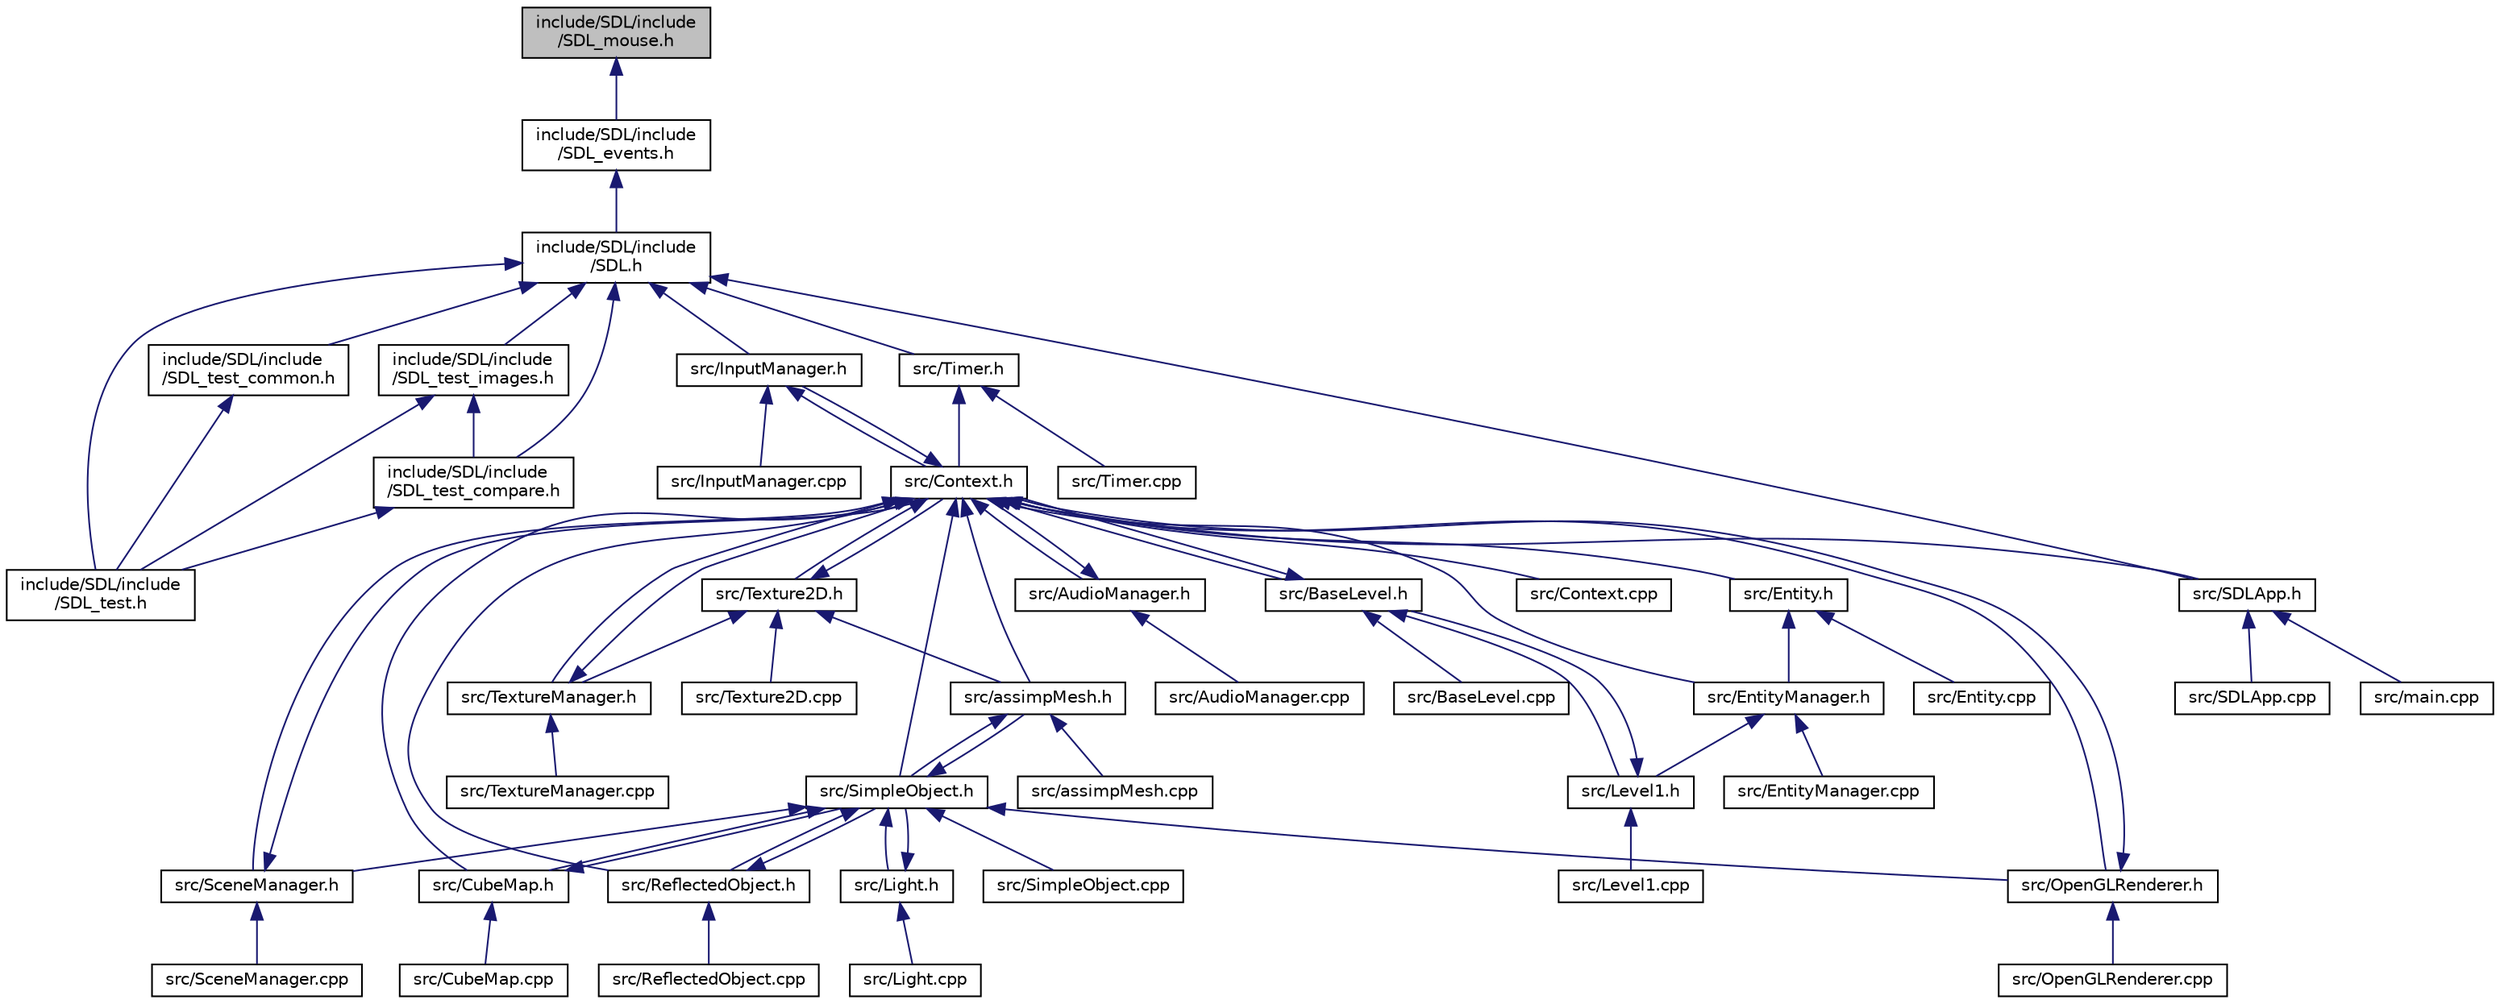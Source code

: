 digraph "include/SDL/include/SDL_mouse.h"
{
  edge [fontname="Helvetica",fontsize="10",labelfontname="Helvetica",labelfontsize="10"];
  node [fontname="Helvetica",fontsize="10",shape=record];
  Node1 [label="include/SDL/include\l/SDL_mouse.h",height=0.2,width=0.4,color="black", fillcolor="grey75", style="filled" fontcolor="black"];
  Node1 -> Node2 [dir="back",color="midnightblue",fontsize="10",style="solid"];
  Node2 [label="include/SDL/include\l/SDL_events.h",height=0.2,width=0.4,color="black", fillcolor="white", style="filled",URL="$_s_d_l__events_8h.html"];
  Node2 -> Node3 [dir="back",color="midnightblue",fontsize="10",style="solid"];
  Node3 [label="include/SDL/include\l/SDL.h",height=0.2,width=0.4,color="black", fillcolor="white", style="filled",URL="$_s_d_l_8h.html"];
  Node3 -> Node4 [dir="back",color="midnightblue",fontsize="10",style="solid"];
  Node4 [label="include/SDL/include\l/SDL_test.h",height=0.2,width=0.4,color="black", fillcolor="white", style="filled",URL="$_s_d_l__test_8h.html"];
  Node3 -> Node5 [dir="back",color="midnightblue",fontsize="10",style="solid"];
  Node5 [label="include/SDL/include\l/SDL_test_common.h",height=0.2,width=0.4,color="black", fillcolor="white", style="filled",URL="$_s_d_l__test__common_8h.html"];
  Node5 -> Node4 [dir="back",color="midnightblue",fontsize="10",style="solid"];
  Node3 -> Node6 [dir="back",color="midnightblue",fontsize="10",style="solid"];
  Node6 [label="include/SDL/include\l/SDL_test_images.h",height=0.2,width=0.4,color="black", fillcolor="white", style="filled",URL="$_s_d_l__test__images_8h.html"];
  Node6 -> Node4 [dir="back",color="midnightblue",fontsize="10",style="solid"];
  Node6 -> Node7 [dir="back",color="midnightblue",fontsize="10",style="solid"];
  Node7 [label="include/SDL/include\l/SDL_test_compare.h",height=0.2,width=0.4,color="black", fillcolor="white", style="filled",URL="$_s_d_l__test__compare_8h.html"];
  Node7 -> Node4 [dir="back",color="midnightblue",fontsize="10",style="solid"];
  Node3 -> Node7 [dir="back",color="midnightblue",fontsize="10",style="solid"];
  Node3 -> Node8 [dir="back",color="midnightblue",fontsize="10",style="solid"];
  Node8 [label="src/InputManager.h",height=0.2,width=0.4,color="black", fillcolor="white", style="filled",URL="$_input_manager_8h.html"];
  Node8 -> Node9 [dir="back",color="midnightblue",fontsize="10",style="solid"];
  Node9 [label="src/Context.h",height=0.2,width=0.4,color="black", fillcolor="white", style="filled",URL="$_context_8h.html"];
  Node9 -> Node10 [dir="back",color="midnightblue",fontsize="10",style="solid"];
  Node10 [label="src/assimpMesh.h",height=0.2,width=0.4,color="black", fillcolor="white", style="filled",URL="$assimp_mesh_8h.html"];
  Node10 -> Node11 [dir="back",color="midnightblue",fontsize="10",style="solid"];
  Node11 [label="src/assimpMesh.cpp",height=0.2,width=0.4,color="black", fillcolor="white", style="filled",URL="$assimp_mesh_8cpp.html"];
  Node10 -> Node12 [dir="back",color="midnightblue",fontsize="10",style="solid"];
  Node12 [label="src/SimpleObject.h",height=0.2,width=0.4,color="black", fillcolor="white", style="filled",URL="$_simple_object_8h.html"];
  Node12 -> Node13 [dir="back",color="midnightblue",fontsize="10",style="solid"];
  Node13 [label="src/OpenGLRenderer.h",height=0.2,width=0.4,color="black", fillcolor="white", style="filled",URL="$_open_g_l_renderer_8h.html"];
  Node13 -> Node9 [dir="back",color="midnightblue",fontsize="10",style="solid"];
  Node13 -> Node14 [dir="back",color="midnightblue",fontsize="10",style="solid"];
  Node14 [label="src/OpenGLRenderer.cpp",height=0.2,width=0.4,color="black", fillcolor="white", style="filled",URL="$_open_g_l_renderer_8cpp.html"];
  Node12 -> Node15 [dir="back",color="midnightblue",fontsize="10",style="solid"];
  Node15 [label="src/Light.h",height=0.2,width=0.4,color="black", fillcolor="white", style="filled",URL="$src_2light_8h.html"];
  Node15 -> Node12 [dir="back",color="midnightblue",fontsize="10",style="solid"];
  Node15 -> Node16 [dir="back",color="midnightblue",fontsize="10",style="solid"];
  Node16 [label="src/Light.cpp",height=0.2,width=0.4,color="black", fillcolor="white", style="filled",URL="$_light_8cpp.html"];
  Node12 -> Node17 [dir="back",color="midnightblue",fontsize="10",style="solid"];
  Node17 [label="src/CubeMap.h",height=0.2,width=0.4,color="black", fillcolor="white", style="filled",URL="$_cube_map_8h.html"];
  Node17 -> Node12 [dir="back",color="midnightblue",fontsize="10",style="solid"];
  Node17 -> Node18 [dir="back",color="midnightblue",fontsize="10",style="solid"];
  Node18 [label="src/CubeMap.cpp",height=0.2,width=0.4,color="black", fillcolor="white", style="filled",URL="$_cube_map_8cpp.html"];
  Node12 -> Node19 [dir="back",color="midnightblue",fontsize="10",style="solid"];
  Node19 [label="src/ReflectedObject.h",height=0.2,width=0.4,color="black", fillcolor="white", style="filled",URL="$_reflected_object_8h.html"];
  Node19 -> Node12 [dir="back",color="midnightblue",fontsize="10",style="solid"];
  Node19 -> Node20 [dir="back",color="midnightblue",fontsize="10",style="solid"];
  Node20 [label="src/ReflectedObject.cpp",height=0.2,width=0.4,color="black", fillcolor="white", style="filled",URL="$_reflected_object_8cpp.html"];
  Node12 -> Node21 [dir="back",color="midnightblue",fontsize="10",style="solid"];
  Node21 [label="src/SceneManager.h",height=0.2,width=0.4,color="black", fillcolor="white", style="filled",URL="$_scene_manager_8h.html"];
  Node21 -> Node9 [dir="back",color="midnightblue",fontsize="10",style="solid"];
  Node21 -> Node22 [dir="back",color="midnightblue",fontsize="10",style="solid"];
  Node22 [label="src/SceneManager.cpp",height=0.2,width=0.4,color="black", fillcolor="white", style="filled",URL="$_scene_manager_8cpp.html"];
  Node12 -> Node10 [dir="back",color="midnightblue",fontsize="10",style="solid"];
  Node12 -> Node23 [dir="back",color="midnightblue",fontsize="10",style="solid"];
  Node23 [label="src/SimpleObject.cpp",height=0.2,width=0.4,color="black", fillcolor="white", style="filled",URL="$_simple_object_8cpp.html"];
  Node9 -> Node24 [dir="back",color="midnightblue",fontsize="10",style="solid"];
  Node24 [label="src/AudioManager.h",height=0.2,width=0.4,color="black", fillcolor="white", style="filled",URL="$_audio_manager_8h.html"];
  Node24 -> Node9 [dir="back",color="midnightblue",fontsize="10",style="solid"];
  Node24 -> Node25 [dir="back",color="midnightblue",fontsize="10",style="solid"];
  Node25 [label="src/AudioManager.cpp",height=0.2,width=0.4,color="black", fillcolor="white", style="filled",URL="$_audio_manager_8cpp.html"];
  Node9 -> Node8 [dir="back",color="midnightblue",fontsize="10",style="solid"];
  Node9 -> Node13 [dir="back",color="midnightblue",fontsize="10",style="solid"];
  Node9 -> Node12 [dir="back",color="midnightblue",fontsize="10",style="solid"];
  Node9 -> Node17 [dir="back",color="midnightblue",fontsize="10",style="solid"];
  Node9 -> Node19 [dir="back",color="midnightblue",fontsize="10",style="solid"];
  Node9 -> Node21 [dir="back",color="midnightblue",fontsize="10",style="solid"];
  Node9 -> Node26 [dir="back",color="midnightblue",fontsize="10",style="solid"];
  Node26 [label="src/BaseLevel.h",height=0.2,width=0.4,color="black", fillcolor="white", style="filled",URL="$_base_level_8h.html"];
  Node26 -> Node9 [dir="back",color="midnightblue",fontsize="10",style="solid"];
  Node26 -> Node27 [dir="back",color="midnightblue",fontsize="10",style="solid"];
  Node27 [label="src/Level1.h",height=0.2,width=0.4,color="black", fillcolor="white", style="filled",URL="$_level1_8h.html"];
  Node27 -> Node26 [dir="back",color="midnightblue",fontsize="10",style="solid"];
  Node27 -> Node28 [dir="back",color="midnightblue",fontsize="10",style="solid"];
  Node28 [label="src/Level1.cpp",height=0.2,width=0.4,color="black", fillcolor="white", style="filled",URL="$_level1_8cpp.html"];
  Node26 -> Node29 [dir="back",color="midnightblue",fontsize="10",style="solid"];
  Node29 [label="src/BaseLevel.cpp",height=0.2,width=0.4,color="black", fillcolor="white", style="filled",URL="$_base_level_8cpp.html"];
  Node9 -> Node30 [dir="back",color="midnightblue",fontsize="10",style="solid"];
  Node30 [label="src/EntityManager.h",height=0.2,width=0.4,color="black", fillcolor="white", style="filled",URL="$_entity_manager_8h.html"];
  Node30 -> Node27 [dir="back",color="midnightblue",fontsize="10",style="solid"];
  Node30 -> Node31 [dir="back",color="midnightblue",fontsize="10",style="solid"];
  Node31 [label="src/EntityManager.cpp",height=0.2,width=0.4,color="black", fillcolor="white", style="filled",URL="$_entity_manager_8cpp.html"];
  Node9 -> Node32 [dir="back",color="midnightblue",fontsize="10",style="solid"];
  Node32 [label="src/Entity.h",height=0.2,width=0.4,color="black", fillcolor="white", style="filled",URL="$_entity_8h.html"];
  Node32 -> Node30 [dir="back",color="midnightblue",fontsize="10",style="solid"];
  Node32 -> Node33 [dir="back",color="midnightblue",fontsize="10",style="solid"];
  Node33 [label="src/Entity.cpp",height=0.2,width=0.4,color="black", fillcolor="white", style="filled",URL="$_entity_8cpp.html"];
  Node9 -> Node34 [dir="back",color="midnightblue",fontsize="10",style="solid"];
  Node34 [label="src/Texture2D.h",height=0.2,width=0.4,color="black", fillcolor="white", style="filled",URL="$_texture2_d_8h.html"];
  Node34 -> Node9 [dir="back",color="midnightblue",fontsize="10",style="solid"];
  Node34 -> Node35 [dir="back",color="midnightblue",fontsize="10",style="solid"];
  Node35 [label="src/TextureManager.h",height=0.2,width=0.4,color="black", fillcolor="white", style="filled",URL="$_texture_manager_8h.html"];
  Node35 -> Node9 [dir="back",color="midnightblue",fontsize="10",style="solid"];
  Node35 -> Node36 [dir="back",color="midnightblue",fontsize="10",style="solid"];
  Node36 [label="src/TextureManager.cpp",height=0.2,width=0.4,color="black", fillcolor="white", style="filled",URL="$_texture_manager_8cpp.html"];
  Node34 -> Node10 [dir="back",color="midnightblue",fontsize="10",style="solid"];
  Node34 -> Node37 [dir="back",color="midnightblue",fontsize="10",style="solid"];
  Node37 [label="src/Texture2D.cpp",height=0.2,width=0.4,color="black", fillcolor="white", style="filled",URL="$_texture2_d_8cpp.html"];
  Node9 -> Node35 [dir="back",color="midnightblue",fontsize="10",style="solid"];
  Node9 -> Node38 [dir="back",color="midnightblue",fontsize="10",style="solid"];
  Node38 [label="src/Context.cpp",height=0.2,width=0.4,color="black", fillcolor="white", style="filled",URL="$_context_8cpp.html"];
  Node9 -> Node39 [dir="back",color="midnightblue",fontsize="10",style="solid"];
  Node39 [label="src/SDLApp.h",height=0.2,width=0.4,color="black", fillcolor="white", style="filled",URL="$_s_d_l_app_8h.html"];
  Node39 -> Node40 [dir="back",color="midnightblue",fontsize="10",style="solid"];
  Node40 [label="src/main.cpp",height=0.2,width=0.4,color="black", fillcolor="white", style="filled",URL="$main_8cpp.html"];
  Node39 -> Node41 [dir="back",color="midnightblue",fontsize="10",style="solid"];
  Node41 [label="src/SDLApp.cpp",height=0.2,width=0.4,color="black", fillcolor="white", style="filled",URL="$_s_d_l_app_8cpp.html"];
  Node8 -> Node42 [dir="back",color="midnightblue",fontsize="10",style="solid"];
  Node42 [label="src/InputManager.cpp",height=0.2,width=0.4,color="black", fillcolor="white", style="filled",URL="$_input_manager_8cpp.html"];
  Node3 -> Node43 [dir="back",color="midnightblue",fontsize="10",style="solid"];
  Node43 [label="src/Timer.h",height=0.2,width=0.4,color="black", fillcolor="white", style="filled",URL="$_timer_8h.html"];
  Node43 -> Node9 [dir="back",color="midnightblue",fontsize="10",style="solid"];
  Node43 -> Node44 [dir="back",color="midnightblue",fontsize="10",style="solid"];
  Node44 [label="src/Timer.cpp",height=0.2,width=0.4,color="black", fillcolor="white", style="filled",URL="$_timer_8cpp.html"];
  Node3 -> Node39 [dir="back",color="midnightblue",fontsize="10",style="solid"];
}
